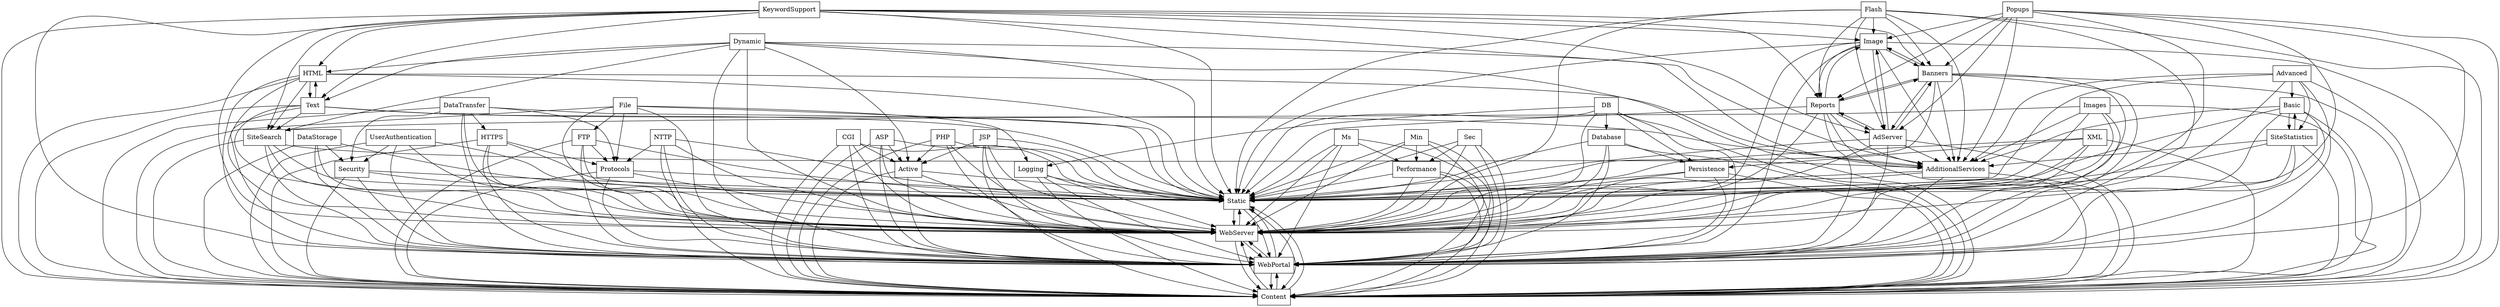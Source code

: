 digraph{
graph [rankdir=TB];
node [shape=box];
edge [arrowhead=normal];
0[label="SiteSearch",]
1[label="Protocols",]
2[label="Persistence",]
3[label="Database",]
4[label="ASP",]
5[label="Ms",]
6[label="Static",]
7[label="WebServer",]
8[label="Images",]
9[label="Logging",]
10[label="Flash",]
11[label="KeywordSupport",]
12[label="HTML",]
13[label="Image",]
14[label="Performance",]
15[label="Content",]
16[label="Min",]
17[label="HTTPS",]
18[label="FTP",]
19[label="AdditionalServices",]
20[label="Popups",]
21[label="File",]
22[label="DB",]
23[label="Banners",]
24[label="DataTransfer",]
25[label="Sec",]
26[label="Basic",]
27[label="Security",]
28[label="Text",]
29[label="Advanced",]
30[label="Active",]
31[label="NTTP",]
32[label="DataStorage",]
33[label="Reports",]
34[label="AdServer",]
35[label="PHP",]
36[label="JSP",]
37[label="Dynamic",]
38[label="SiteStatistics",]
39[label="CGI",]
40[label="XML",]
41[label="WebPortal",]
42[label="UserAuthentication",]
0->6[label="",]
0->7[label="",]
0->15[label="",]
0->19[label="",]
0->41[label="",]
1->6[label="",]
1->7[label="",]
1->15[label="",]
1->41[label="",]
2->6[label="",]
2->7[label="",]
2->15[label="",]
2->41[label="",]
3->2[label="",]
3->6[label="",]
3->7[label="",]
3->15[label="",]
3->41[label="",]
4->6[label="",]
4->7[label="",]
4->15[label="",]
4->30[label="",]
4->41[label="",]
5->6[label="",]
5->7[label="",]
5->14[label="",]
5->15[label="",]
5->41[label="",]
6->7[label="",]
6->15[label="",]
6->41[label="",]
7->6[label="",]
7->15[label="",]
7->41[label="",]
8->0[label="",]
8->6[label="",]
8->7[label="",]
8->15[label="",]
8->19[label="",]
8->41[label="",]
9->6[label="",]
9->7[label="",]
9->15[label="",]
9->41[label="",]
10->6[label="",]
10->7[label="",]
10->13[label="",]
10->15[label="",]
10->19[label="",]
10->23[label="",]
10->33[label="",]
10->34[label="",]
10->41[label="",]
11->0[label="",]
11->6[label="",]
11->7[label="",]
11->12[label="",]
11->13[label="",]
11->15[label="",]
11->19[label="",]
11->23[label="",]
11->28[label="",]
11->33[label="",]
11->34[label="",]
11->41[label="",]
12->0[label="",]
12->6[label="",]
12->7[label="",]
12->15[label="",]
12->19[label="",]
12->28[label="",]
12->41[label="",]
13->6[label="",]
13->7[label="",]
13->15[label="",]
13->19[label="",]
13->23[label="",]
13->33[label="",]
13->34[label="",]
13->41[label="",]
14->6[label="",]
14->7[label="",]
14->15[label="",]
14->41[label="",]
15->6[label="",]
15->7[label="",]
15->41[label="",]
16->6[label="",]
16->7[label="",]
16->14[label="",]
16->15[label="",]
16->41[label="",]
17->1[label="",]
17->6[label="",]
17->7[label="",]
17->15[label="",]
17->41[label="",]
18->1[label="",]
18->6[label="",]
18->7[label="",]
18->15[label="",]
18->41[label="",]
19->6[label="",]
19->7[label="",]
19->15[label="",]
19->41[label="",]
20->6[label="",]
20->7[label="",]
20->13[label="",]
20->15[label="",]
20->19[label="",]
20->23[label="",]
20->33[label="",]
20->34[label="",]
20->41[label="",]
21->1[label="",]
21->6[label="",]
21->7[label="",]
21->9[label="",]
21->15[label="",]
21->18[label="",]
21->41[label="",]
22->2[label="",]
22->3[label="",]
22->6[label="",]
22->7[label="",]
22->9[label="",]
22->15[label="",]
22->41[label="",]
23->6[label="",]
23->7[label="",]
23->13[label="",]
23->15[label="",]
23->19[label="",]
23->33[label="",]
23->34[label="",]
23->41[label="",]
24->1[label="",]
24->6[label="",]
24->7[label="",]
24->15[label="",]
24->17[label="",]
24->27[label="",]
24->41[label="",]
25->6[label="",]
25->7[label="",]
25->14[label="",]
25->15[label="",]
25->41[label="",]
26->6[label="",]
26->7[label="",]
26->15[label="",]
26->19[label="",]
26->38[label="",]
26->41[label="",]
27->6[label="",]
27->7[label="",]
27->15[label="",]
27->41[label="",]
28->0[label="",]
28->6[label="",]
28->7[label="",]
28->12[label="",]
28->15[label="",]
28->19[label="",]
28->41[label="",]
29->6[label="",]
29->7[label="",]
29->15[label="",]
29->19[label="",]
29->26[label="",]
29->38[label="",]
29->41[label="",]
30->6[label="",]
30->7[label="",]
30->15[label="",]
30->41[label="",]
31->1[label="",]
31->6[label="",]
31->7[label="",]
31->15[label="",]
31->41[label="",]
32->6[label="",]
32->7[label="",]
32->15[label="",]
32->27[label="",]
32->41[label="",]
33->6[label="",]
33->7[label="",]
33->13[label="",]
33->15[label="",]
33->19[label="",]
33->23[label="",]
33->34[label="",]
33->41[label="",]
34->6[label="",]
34->7[label="",]
34->13[label="",]
34->15[label="",]
34->19[label="",]
34->23[label="",]
34->33[label="",]
34->41[label="",]
35->6[label="",]
35->7[label="",]
35->15[label="",]
35->30[label="",]
35->41[label="",]
36->6[label="",]
36->7[label="",]
36->15[label="",]
36->30[label="",]
36->41[label="",]
37->0[label="",]
37->6[label="",]
37->7[label="",]
37->12[label="",]
37->15[label="",]
37->19[label="",]
37->28[label="",]
37->30[label="",]
37->41[label="",]
38->6[label="",]
38->7[label="",]
38->15[label="",]
38->19[label="",]
38->26[label="",]
38->41[label="",]
39->6[label="",]
39->7[label="",]
39->15[label="",]
39->30[label="",]
39->41[label="",]
40->2[label="",]
40->6[label="",]
40->7[label="",]
40->15[label="",]
40->41[label="",]
41->6[label="",]
41->7[label="",]
41->15[label="",]
42->6[label="",]
42->7[label="",]
42->15[label="",]
42->27[label="",]
42->41[label="",]
}

